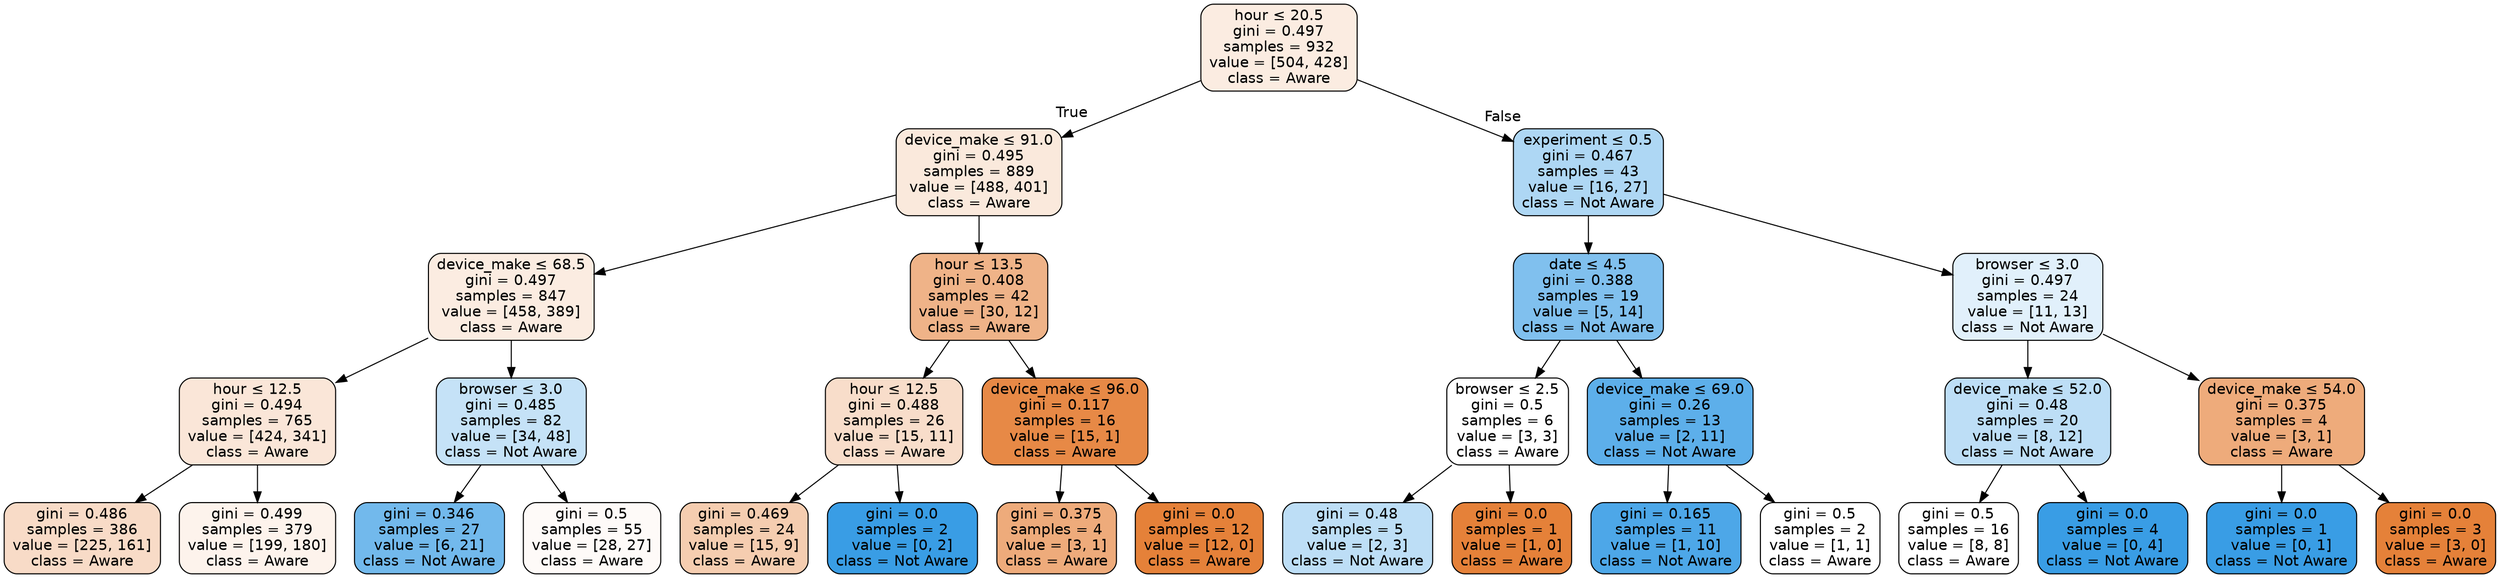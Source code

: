 digraph Tree {
node [shape=box, style="filled, rounded", color="black", fontname="helvetica"] ;
edge [fontname="helvetica"] ;
0 [label=<hour &le; 20.5<br/>gini = 0.497<br/>samples = 932<br/>value = [504, 428]<br/>class = Aware>, fillcolor="#fbece1"] ;
1 [label=<device_make &le; 91.0<br/>gini = 0.495<br/>samples = 889<br/>value = [488, 401]<br/>class = Aware>, fillcolor="#fae9dc"] ;
0 -> 1 [labeldistance=2.5, labelangle=45, headlabel="True"] ;
2 [label=<device_make &le; 68.5<br/>gini = 0.497<br/>samples = 847<br/>value = [458, 389]<br/>class = Aware>, fillcolor="#fbece1"] ;
1 -> 2 ;
3 [label=<hour &le; 12.5<br/>gini = 0.494<br/>samples = 765<br/>value = [424, 341]<br/>class = Aware>, fillcolor="#fae6d8"] ;
2 -> 3 ;
4 [label=<gini = 0.486<br/>samples = 386<br/>value = [225, 161]<br/>class = Aware>, fillcolor="#f8dbc7"] ;
3 -> 4 ;
5 [label=<gini = 0.499<br/>samples = 379<br/>value = [199, 180]<br/>class = Aware>, fillcolor="#fdf3ec"] ;
3 -> 5 ;
6 [label=<browser &le; 3.0<br/>gini = 0.485<br/>samples = 82<br/>value = [34, 48]<br/>class = Not Aware>, fillcolor="#c5e2f7"] ;
2 -> 6 ;
7 [label=<gini = 0.346<br/>samples = 27<br/>value = [6, 21]<br/>class = Not Aware>, fillcolor="#72b9ec"] ;
6 -> 7 ;
8 [label=<gini = 0.5<br/>samples = 55<br/>value = [28, 27]<br/>class = Aware>, fillcolor="#fefaf8"] ;
6 -> 8 ;
9 [label=<hour &le; 13.5<br/>gini = 0.408<br/>samples = 42<br/>value = [30, 12]<br/>class = Aware>, fillcolor="#efb388"] ;
1 -> 9 ;
10 [label=<hour &le; 12.5<br/>gini = 0.488<br/>samples = 26<br/>value = [15, 11]<br/>class = Aware>, fillcolor="#f8ddca"] ;
9 -> 10 ;
11 [label=<gini = 0.469<br/>samples = 24<br/>value = [15, 9]<br/>class = Aware>, fillcolor="#f5cdb0"] ;
10 -> 11 ;
12 [label=<gini = 0.0<br/>samples = 2<br/>value = [0, 2]<br/>class = Not Aware>, fillcolor="#399de5"] ;
10 -> 12 ;
13 [label=<device_make &le; 96.0<br/>gini = 0.117<br/>samples = 16<br/>value = [15, 1]<br/>class = Aware>, fillcolor="#e78946"] ;
9 -> 13 ;
14 [label=<gini = 0.375<br/>samples = 4<br/>value = [3, 1]<br/>class = Aware>, fillcolor="#eeab7b"] ;
13 -> 14 ;
15 [label=<gini = 0.0<br/>samples = 12<br/>value = [12, 0]<br/>class = Aware>, fillcolor="#e58139"] ;
13 -> 15 ;
16 [label=<experiment &le; 0.5<br/>gini = 0.467<br/>samples = 43<br/>value = [16, 27]<br/>class = Not Aware>, fillcolor="#aed7f4"] ;
0 -> 16 [labeldistance=2.5, labelangle=-45, headlabel="False"] ;
17 [label=<date &le; 4.5<br/>gini = 0.388<br/>samples = 19<br/>value = [5, 14]<br/>class = Not Aware>, fillcolor="#80c0ee"] ;
16 -> 17 ;
18 [label=<browser &le; 2.5<br/>gini = 0.5<br/>samples = 6<br/>value = [3, 3]<br/>class = Aware>, fillcolor="#ffffff"] ;
17 -> 18 ;
19 [label=<gini = 0.48<br/>samples = 5<br/>value = [2, 3]<br/>class = Not Aware>, fillcolor="#bddef6"] ;
18 -> 19 ;
20 [label=<gini = 0.0<br/>samples = 1<br/>value = [1, 0]<br/>class = Aware>, fillcolor="#e58139"] ;
18 -> 20 ;
21 [label=<device_make &le; 69.0<br/>gini = 0.26<br/>samples = 13<br/>value = [2, 11]<br/>class = Not Aware>, fillcolor="#5dafea"] ;
17 -> 21 ;
22 [label=<gini = 0.165<br/>samples = 11<br/>value = [1, 10]<br/>class = Not Aware>, fillcolor="#4da7e8"] ;
21 -> 22 ;
23 [label=<gini = 0.5<br/>samples = 2<br/>value = [1, 1]<br/>class = Aware>, fillcolor="#ffffff"] ;
21 -> 23 ;
24 [label=<browser &le; 3.0<br/>gini = 0.497<br/>samples = 24<br/>value = [11, 13]<br/>class = Not Aware>, fillcolor="#e1f0fb"] ;
16 -> 24 ;
25 [label=<device_make &le; 52.0<br/>gini = 0.48<br/>samples = 20<br/>value = [8, 12]<br/>class = Not Aware>, fillcolor="#bddef6"] ;
24 -> 25 ;
26 [label=<gini = 0.5<br/>samples = 16<br/>value = [8, 8]<br/>class = Aware>, fillcolor="#ffffff"] ;
25 -> 26 ;
27 [label=<gini = 0.0<br/>samples = 4<br/>value = [0, 4]<br/>class = Not Aware>, fillcolor="#399de5"] ;
25 -> 27 ;
28 [label=<device_make &le; 54.0<br/>gini = 0.375<br/>samples = 4<br/>value = [3, 1]<br/>class = Aware>, fillcolor="#eeab7b"] ;
24 -> 28 ;
29 [label=<gini = 0.0<br/>samples = 1<br/>value = [0, 1]<br/>class = Not Aware>, fillcolor="#399de5"] ;
28 -> 29 ;
30 [label=<gini = 0.0<br/>samples = 3<br/>value = [3, 0]<br/>class = Aware>, fillcolor="#e58139"] ;
28 -> 30 ;
}